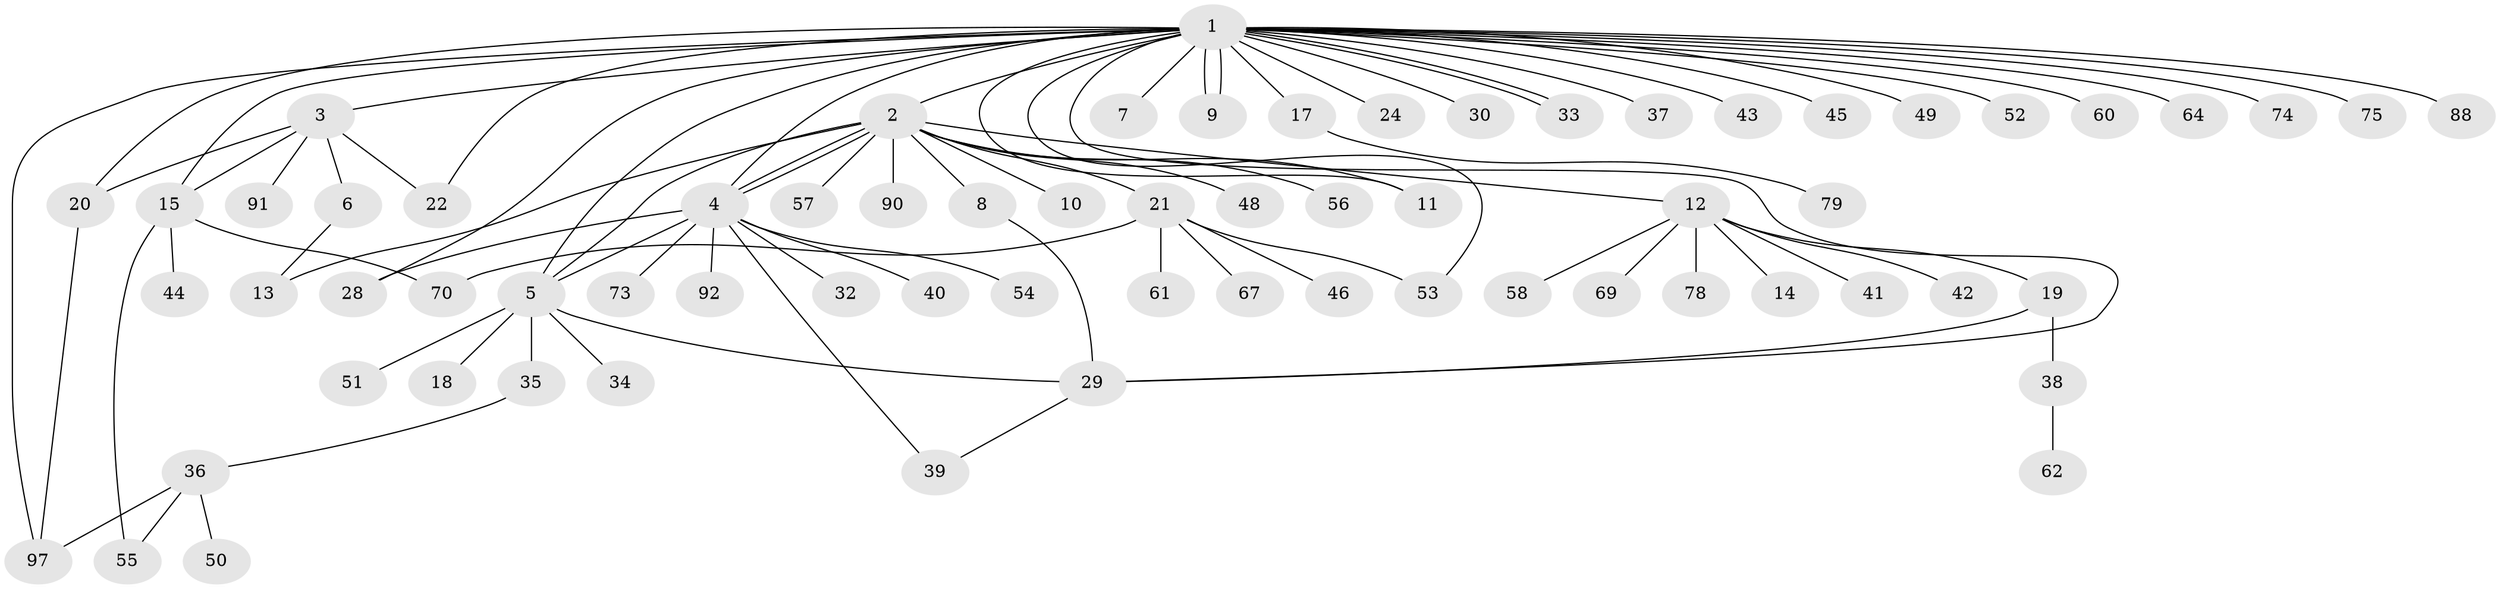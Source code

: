 // original degree distribution, {32: 0.01020408163265306, 16: 0.01020408163265306, 6: 0.030612244897959183, 11: 0.01020408163265306, 3: 0.061224489795918366, 1: 0.5714285714285714, 2: 0.20408163265306123, 4: 0.04081632653061224, 8: 0.01020408163265306, 9: 0.01020408163265306, 5: 0.04081632653061224}
// Generated by graph-tools (version 1.1) at 2025/18/03/04/25 18:18:23]
// undirected, 68 vertices, 88 edges
graph export_dot {
graph [start="1"]
  node [color=gray90,style=filled];
  1;
  2;
  3;
  4;
  5 [super="+25+16+26"];
  6 [super="+89"];
  7;
  8;
  9 [super="+82+85"];
  10;
  11 [super="+68"];
  12;
  13;
  14;
  15 [super="+63+31"];
  17 [super="+27+81+59"];
  18;
  19 [super="+65+87"];
  20;
  21;
  22;
  24;
  28 [super="+86"];
  29 [super="+94"];
  30;
  32;
  33;
  34;
  35;
  36;
  37;
  38;
  39 [super="+96+66+47"];
  40;
  41;
  42;
  43;
  44;
  45;
  46;
  48;
  49;
  50;
  51;
  52;
  53;
  54;
  55 [super="+72"];
  56;
  57;
  58;
  60;
  61;
  62;
  64;
  67;
  69 [super="+71"];
  70;
  73;
  74;
  75;
  78;
  79;
  88;
  90;
  91;
  92;
  97;
  1 -- 2;
  1 -- 3;
  1 -- 4;
  1 -- 7;
  1 -- 9;
  1 -- 9;
  1 -- 15 [weight=2];
  1 -- 17;
  1 -- 20;
  1 -- 22;
  1 -- 24;
  1 -- 28;
  1 -- 30;
  1 -- 33;
  1 -- 33;
  1 -- 37;
  1 -- 43;
  1 -- 45;
  1 -- 49;
  1 -- 52;
  1 -- 53;
  1 -- 60;
  1 -- 64;
  1 -- 74;
  1 -- 75;
  1 -- 88;
  1 -- 97;
  1 -- 11;
  1 -- 29;
  1 -- 5 [weight=2];
  2 -- 4;
  2 -- 4;
  2 -- 5 [weight=3];
  2 -- 8;
  2 -- 10;
  2 -- 11;
  2 -- 12;
  2 -- 13;
  2 -- 21;
  2 -- 48;
  2 -- 56;
  2 -- 57;
  2 -- 90;
  3 -- 6;
  3 -- 20;
  3 -- 22;
  3 -- 91;
  3 -- 15;
  4 -- 5;
  4 -- 28;
  4 -- 32;
  4 -- 39;
  4 -- 40;
  4 -- 54;
  4 -- 73;
  4 -- 92;
  5 -- 18;
  5 -- 51;
  5 -- 34;
  5 -- 35;
  5 -- 29;
  6 -- 13;
  8 -- 29;
  12 -- 14;
  12 -- 19;
  12 -- 41;
  12 -- 42;
  12 -- 58;
  12 -- 69;
  12 -- 78;
  15 -- 70;
  15 -- 55;
  15 -- 44;
  17 -- 79;
  19 -- 38;
  19 -- 29;
  20 -- 97;
  21 -- 46;
  21 -- 53;
  21 -- 61;
  21 -- 67;
  21 -- 70;
  29 -- 39;
  35 -- 36;
  36 -- 50;
  36 -- 55;
  36 -- 97;
  38 -- 62;
}
